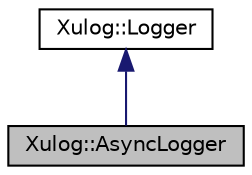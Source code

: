 digraph "Xulog::AsyncLogger"
{
 // LATEX_PDF_SIZE
  edge [fontname="Helvetica",fontsize="10",labelfontname="Helvetica",labelfontsize="10"];
  node [fontname="Helvetica",fontsize="10",shape=record];
  Node1 [label="Xulog::AsyncLogger",height=0.2,width=0.4,color="black", fillcolor="grey75", style="filled", fontcolor="black",tooltip="异步日志器"];
  Node2 -> Node1 [dir="back",color="midnightblue",fontsize="10",style="solid",fontname="Helvetica"];
  Node2 [label="Xulog::Logger",height=0.2,width=0.4,color="black", fillcolor="white", style="filled",URL="$class_xulog_1_1_logger.html",tooltip="抽象日志器基类"];
}
